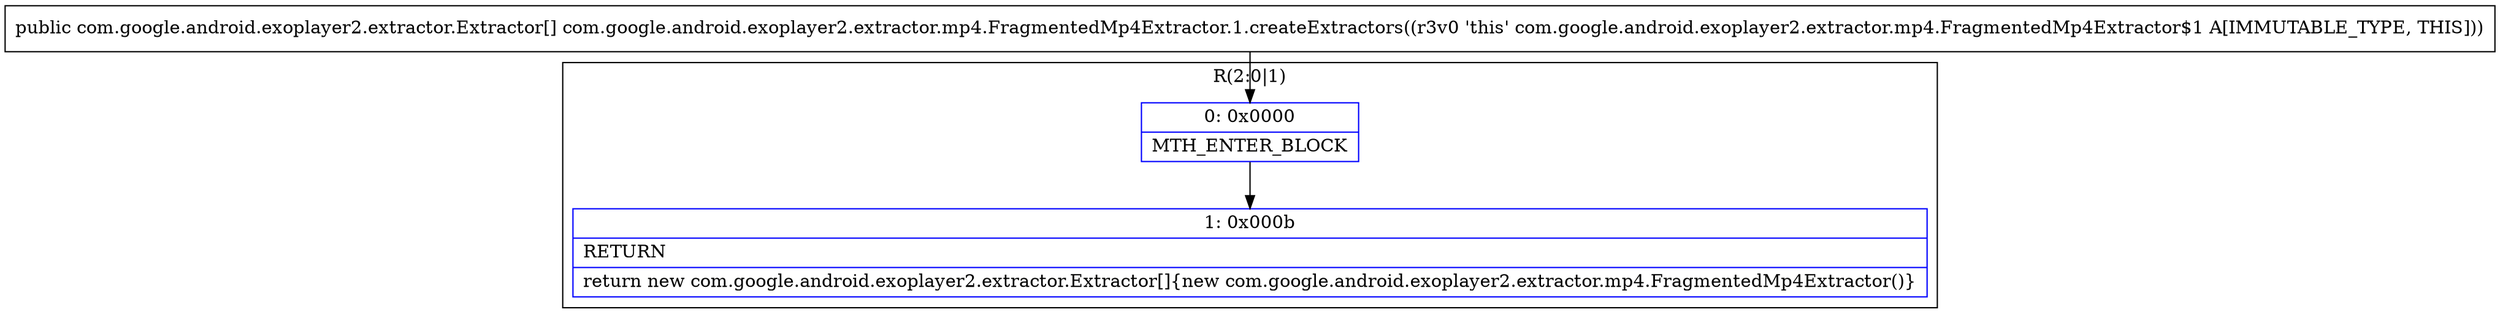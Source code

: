 digraph "CFG forcom.google.android.exoplayer2.extractor.mp4.FragmentedMp4Extractor.1.createExtractors()[Lcom\/google\/android\/exoplayer2\/extractor\/Extractor;" {
subgraph cluster_Region_2035263864 {
label = "R(2:0|1)";
node [shape=record,color=blue];
Node_0 [shape=record,label="{0\:\ 0x0000|MTH_ENTER_BLOCK\l}"];
Node_1 [shape=record,label="{1\:\ 0x000b|RETURN\l|return new com.google.android.exoplayer2.extractor.Extractor[]\{new com.google.android.exoplayer2.extractor.mp4.FragmentedMp4Extractor()\}\l}"];
}
MethodNode[shape=record,label="{public com.google.android.exoplayer2.extractor.Extractor[] com.google.android.exoplayer2.extractor.mp4.FragmentedMp4Extractor.1.createExtractors((r3v0 'this' com.google.android.exoplayer2.extractor.mp4.FragmentedMp4Extractor$1 A[IMMUTABLE_TYPE, THIS])) }"];
MethodNode -> Node_0;
Node_0 -> Node_1;
}

